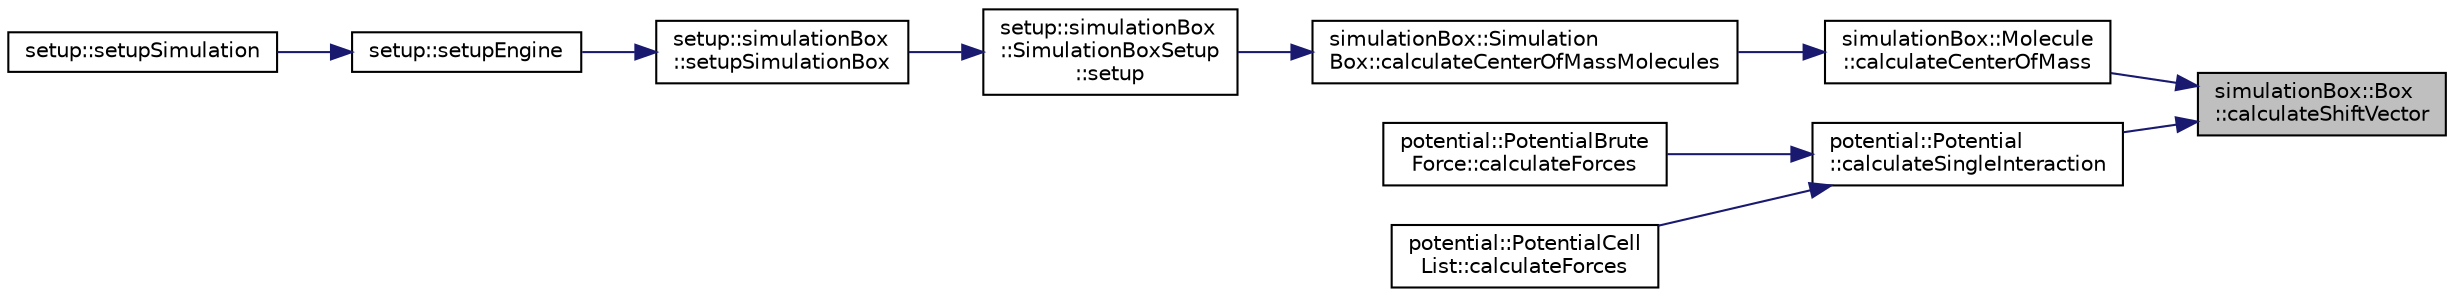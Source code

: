 digraph "simulationBox::Box::calculateShiftVector"
{
 // LATEX_PDF_SIZE
  edge [fontname="Helvetica",fontsize="10",labelfontname="Helvetica",labelfontsize="10"];
  node [fontname="Helvetica",fontsize="10",shape=record];
  rankdir="RL";
  Node1 [label="simulationBox::Box\l::calculateShiftVector",height=0.2,width=0.4,color="black", fillcolor="grey75", style="filled", fontcolor="black",tooltip=" "];
  Node1 -> Node2 [dir="back",color="midnightblue",fontsize="10",style="solid",fontname="Helvetica"];
  Node2 [label="simulationBox::Molecule\l::calculateCenterOfMass",height=0.2,width=0.4,color="black", fillcolor="white", style="filled",URL="$classsimulationBox_1_1Molecule.html#a9972ab26441861f0421dce1db7a6e966",tooltip="calculates the center of mass of the molecule"];
  Node2 -> Node3 [dir="back",color="midnightblue",fontsize="10",style="solid",fontname="Helvetica"];
  Node3 [label="simulationBox::Simulation\lBox::calculateCenterOfMassMolecules",height=0.2,width=0.4,color="black", fillcolor="white", style="filled",URL="$classsimulationBox_1_1SimulationBox.html#a4c8933d4fe3ebd99b5c8f1fd478ddbf1",tooltip="calculate center of mass of all molecules"];
  Node3 -> Node4 [dir="back",color="midnightblue",fontsize="10",style="solid",fontname="Helvetica"];
  Node4 [label="setup::simulationBox\l::SimulationBoxSetup\l::setup",height=0.2,width=0.4,color="black", fillcolor="white", style="filled",URL="$classsetup_1_1simulationBox_1_1SimulationBoxSetup.html#a948550ca78296bf6fb5694bdaf95afdf",tooltip="setup simulation box"];
  Node4 -> Node5 [dir="back",color="midnightblue",fontsize="10",style="solid",fontname="Helvetica"];
  Node5 [label="setup::simulationBox\l::setupSimulationBox",height=0.2,width=0.4,color="black", fillcolor="white", style="filled",URL="$namespacesetup_1_1simulationBox.html#a2cb3fb489992e090325f4af5c42917c2",tooltip="wrapper to create SetupSimulationBox object and call setup"];
  Node5 -> Node6 [dir="back",color="midnightblue",fontsize="10",style="solid",fontname="Helvetica"];
  Node6 [label="setup::setupEngine",height=0.2,width=0.4,color="black", fillcolor="white", style="filled",URL="$namespacesetup.html#aa83171046bbca205b3db6e0cd2dbc4e1",tooltip="setup the engine"];
  Node6 -> Node7 [dir="back",color="midnightblue",fontsize="10",style="solid",fontname="Helvetica"];
  Node7 [label="setup::setupSimulation",height=0.2,width=0.4,color="black", fillcolor="white", style="filled",URL="$namespacesetup.html#a1c000cdfa46aed7d8018017635915ae1",tooltip="setup the engine"];
  Node1 -> Node8 [dir="back",color="midnightblue",fontsize="10",style="solid",fontname="Helvetica"];
  Node8 [label="potential::Potential\l::calculateSingleInteraction",height=0.2,width=0.4,color="black", fillcolor="white", style="filled",URL="$classpotential_1_1Potential.html#ae6a46fe3fd6185b63cc107cdd27cb456",tooltip="inner part of the double loop to calculate non-bonded inter molecular interactions"];
  Node8 -> Node9 [dir="back",color="midnightblue",fontsize="10",style="solid",fontname="Helvetica"];
  Node9 [label="potential::PotentialBrute\lForce::calculateForces",height=0.2,width=0.4,color="black", fillcolor="white", style="filled",URL="$classpotential_1_1PotentialBruteForce.html#a3c4b473d8c9344ab965fd6f9239ea87b",tooltip="calculates forces, coulombic and non-coulombic energy for brute force routine"];
  Node8 -> Node10 [dir="back",color="midnightblue",fontsize="10",style="solid",fontname="Helvetica"];
  Node10 [label="potential::PotentialCell\lList::calculateForces",height=0.2,width=0.4,color="black", fillcolor="white", style="filled",URL="$classpotential_1_1PotentialCellList.html#aa81e7197139c8d635ddf78c570a30154",tooltip="calculates forces, coulombic and non-coulombic energy for cell list routine"];
}
